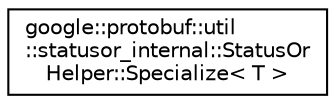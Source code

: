 digraph "类继承关系图"
{
 // LATEX_PDF_SIZE
  edge [fontname="Helvetica",fontsize="10",labelfontname="Helvetica",labelfontsize="10"];
  node [fontname="Helvetica",fontsize="10",shape=record];
  rankdir="LR";
  Node0 [label="google::protobuf::util\l::statusor_internal::StatusOr\lHelper::Specialize\< T \>",height=0.2,width=0.4,color="black", fillcolor="white", style="filled",URL="$structgoogle_1_1protobuf_1_1util_1_1statusor__internal_1_1StatusOrHelper_1_1Specialize.html",tooltip=" "];
}
